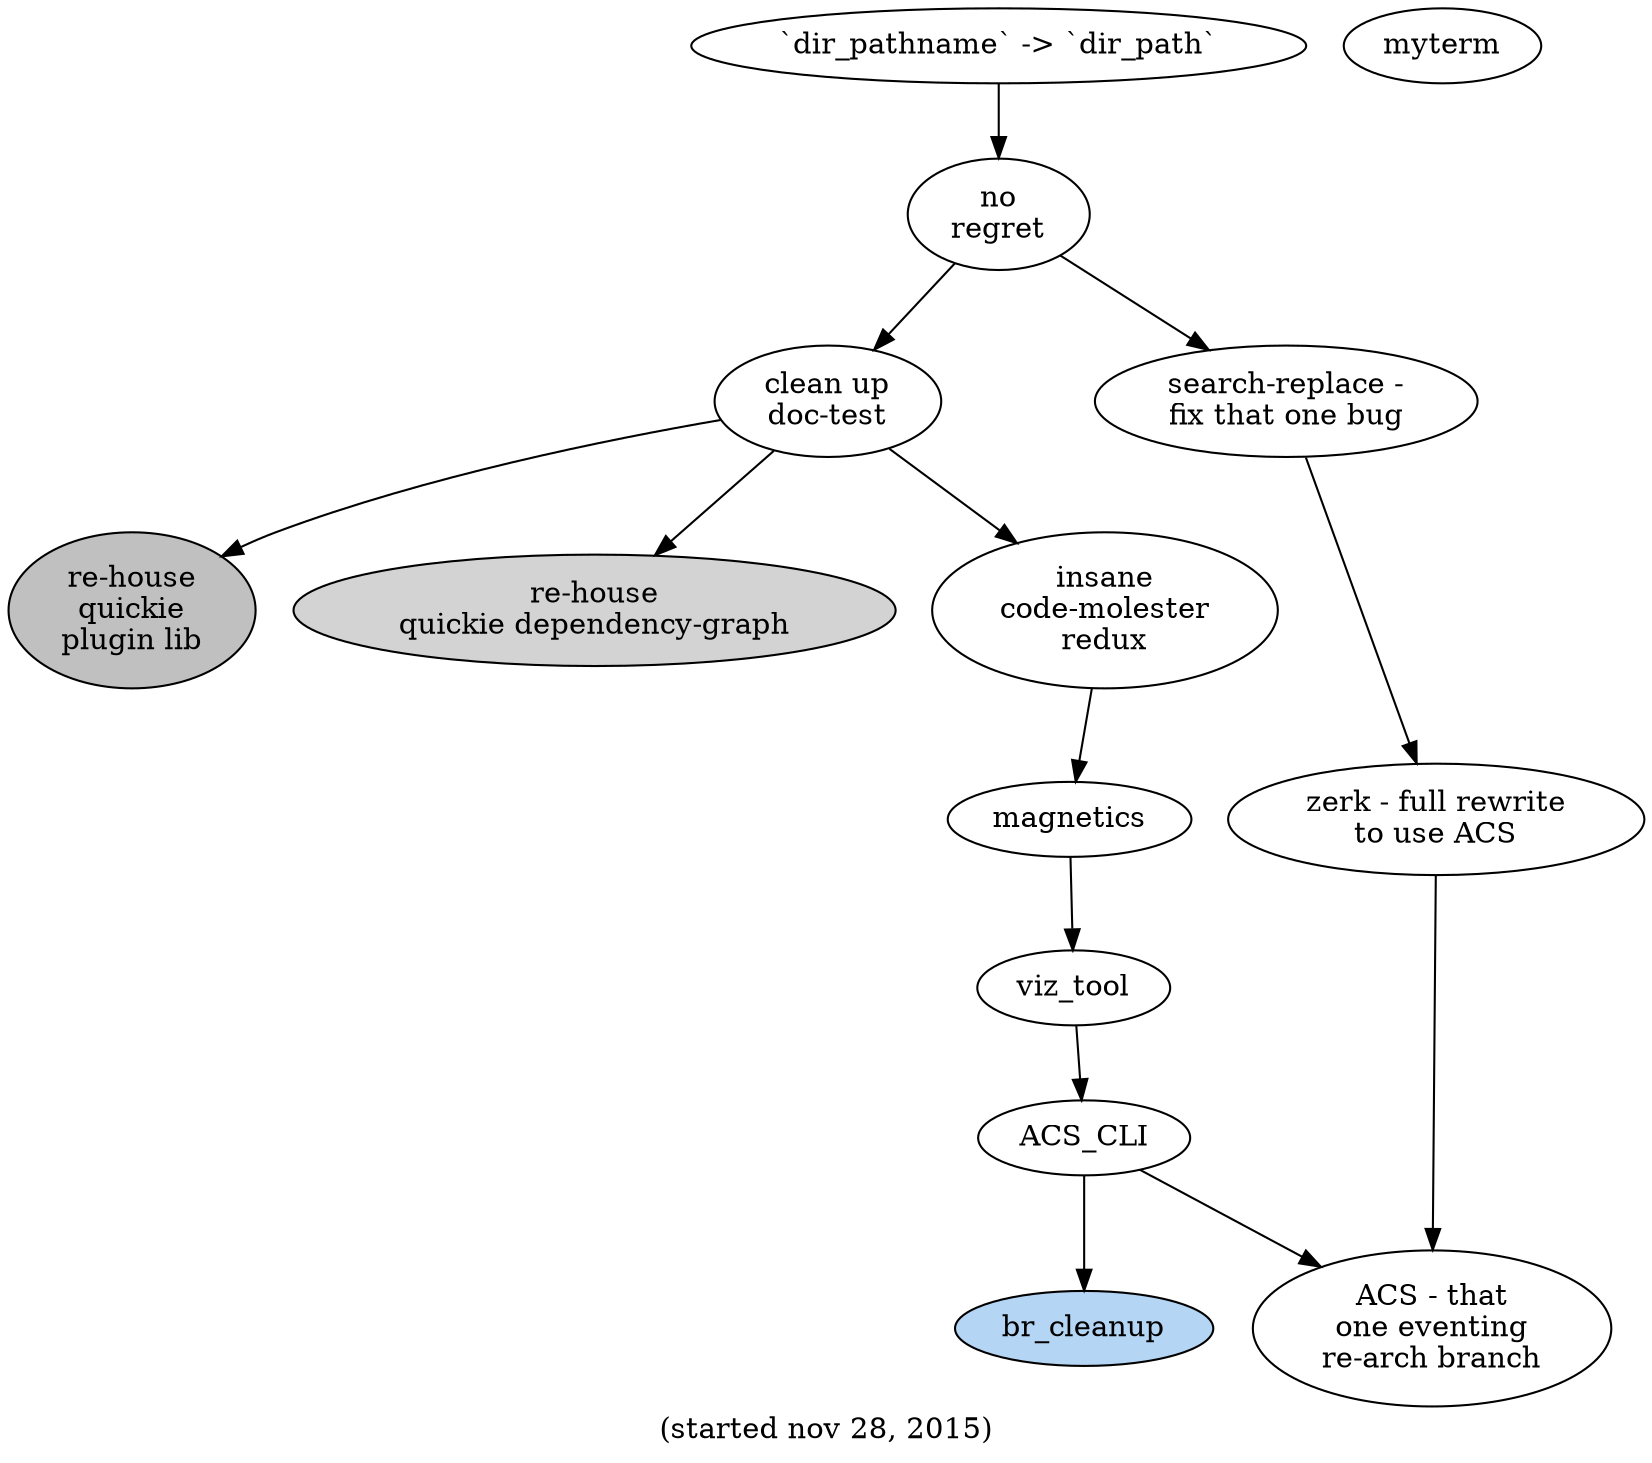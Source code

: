 digraph g {

  /* color for active thing: #b5d5fb */

  label="(started nov 28, 2015)"

  clean_up_doctest -> re_house_xx
  re_house_xx [label="re-house\nquickie\nplugin lib" fillcolor="gray" style="filled"]
  clean_up_doctest [label="clean up\ndoc-test" ]
  clean_up_doctest -> re_house_yy
  re_house_yy [label="re-house\nquickie dependency-graph" style="filled"]
  clean_up_doctest->insane_CM_redux
  insane_CM_redux [label="insane\ncode-molester\nredux"]

  insane_CM_redux->mag
  mag [label="magnetics" ]
  mag -> viz_tool

  viz_tool -> ACS_CLI
  ACS_CLI -> br_cleanup
  ACS_CLI -> acs
  br_cleanup [style=filled fillcolor="#b5d5f5"]

  no_regret -> sea
  no_regret -> clean_up_doctest

  myterm
  dpn->no_regret
  dpn [label="`dir_pathname` -> `dir_path`"]
  sea [label="search-replace -\nfix that one bug"]
  sea->zerk
  zerk [label="zerk - full rewrite\nto use ACS"]
  zerk->acs
  acs [label="ACS - that\none eventing\nre-arch branch"]
  no_regret [label="no\nregret"]
}
